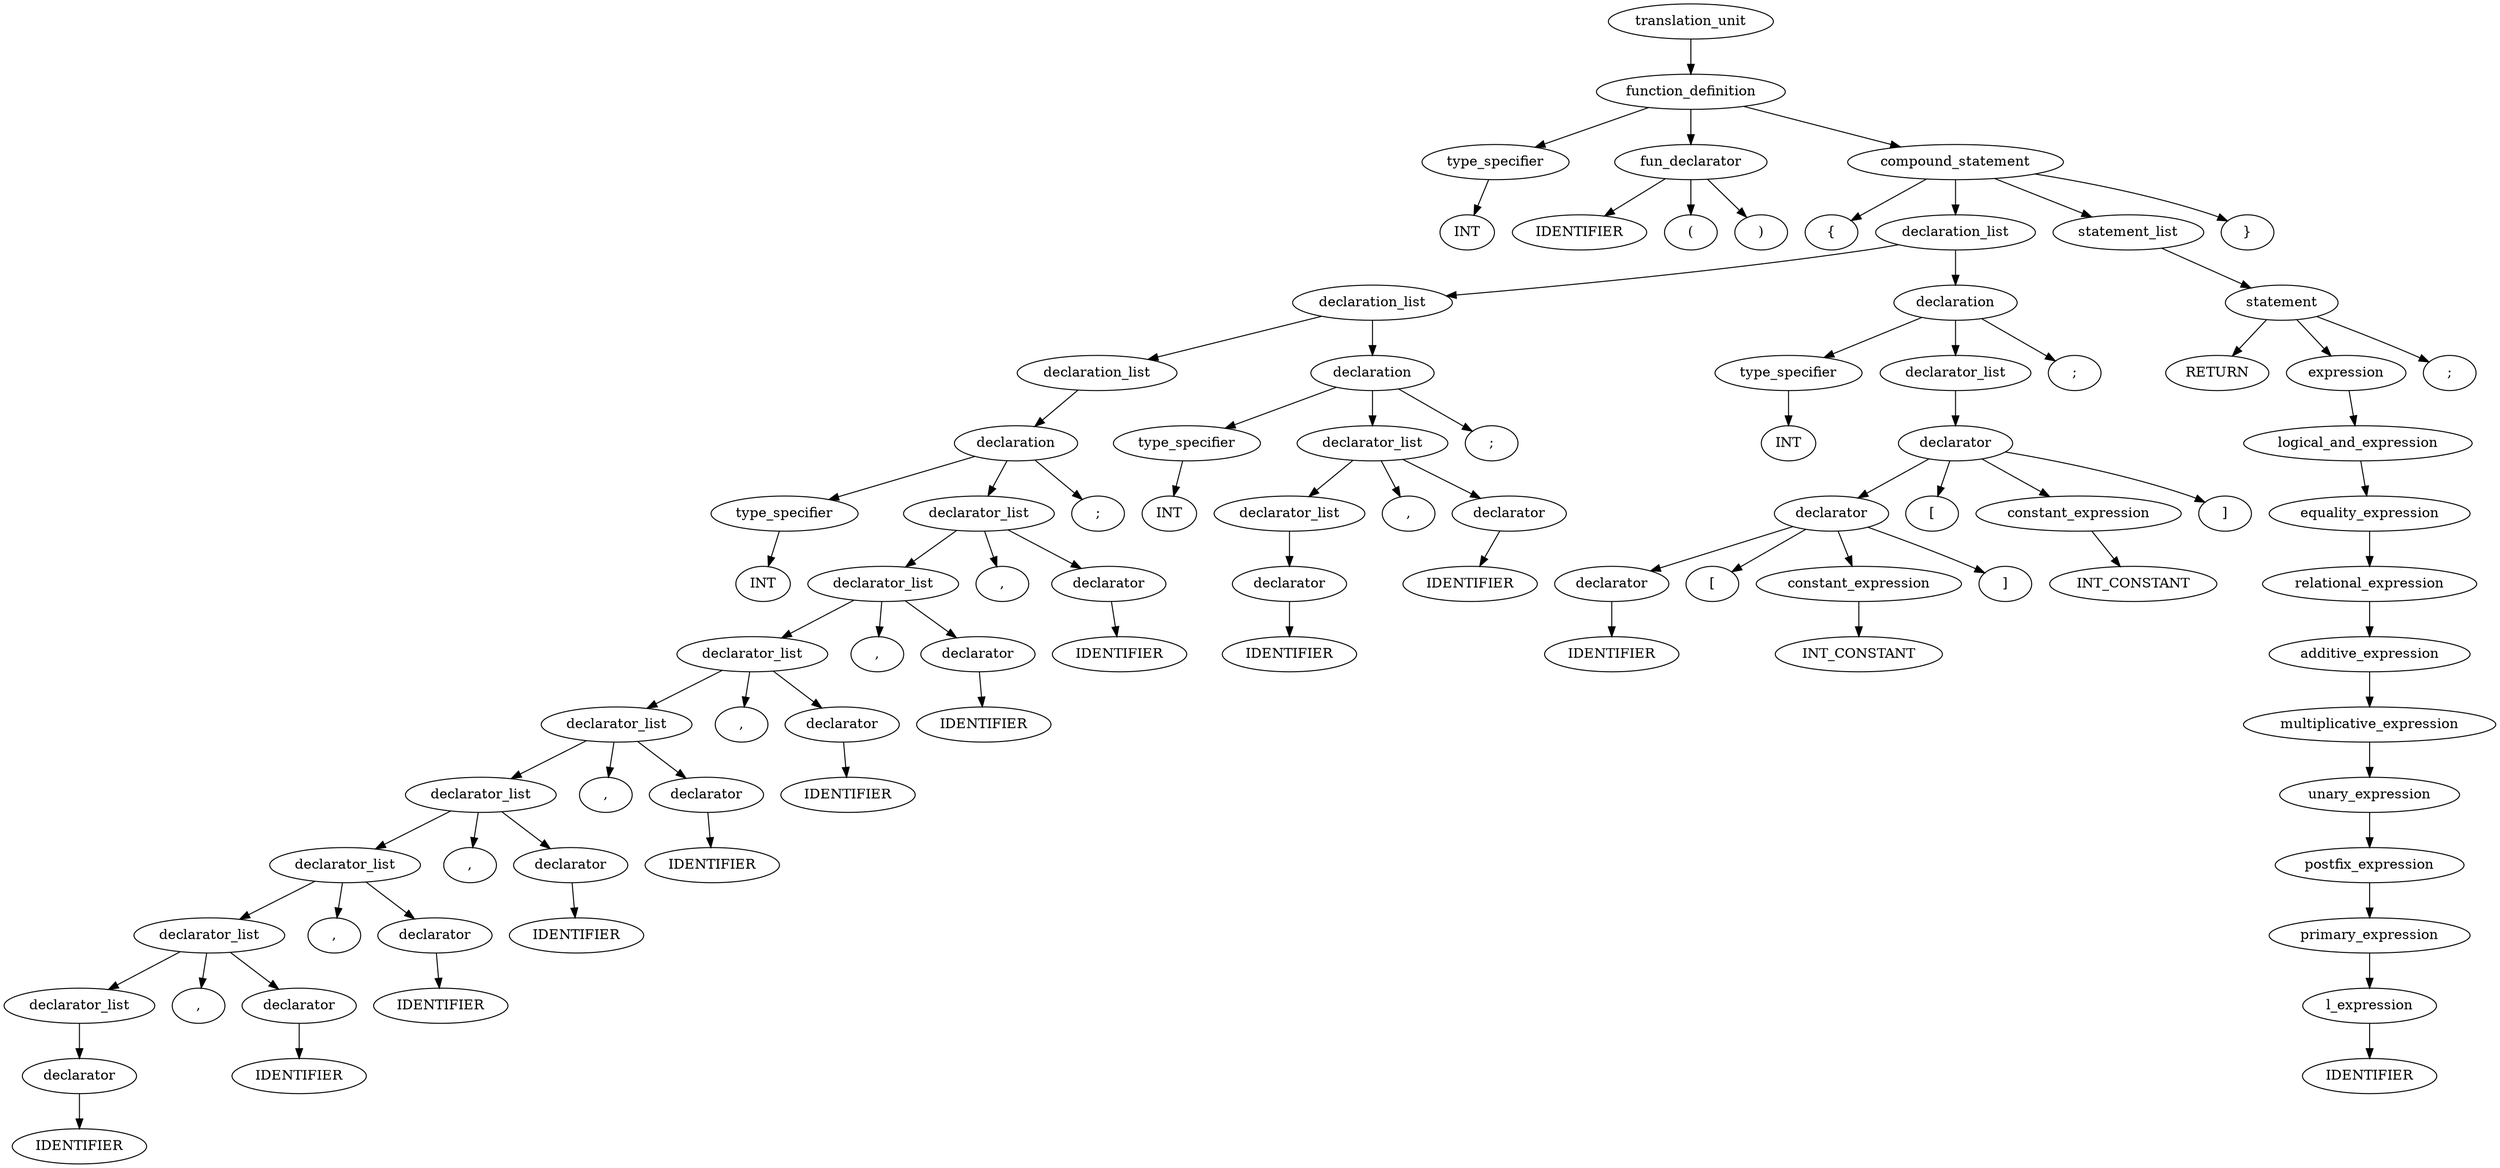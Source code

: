 digraph G {ordering=out;

1[label="type_specifier"]
1 -> 2
2[label="INT"]
3[label="fun_declarator"]
3 -> 4
4[label="IDENTIFIER"]
3 -> 5
5[label="("]
3 -> 6
6[label=")"]
7[label="type_specifier"]
7 -> 8
8[label="INT"]
9[label="declarator"]
9 -> 10
10[label="IDENTIFIER"]
11[label="declarator_list"]
11 -> 9
12[label="declarator"]
12 -> 13
13[label="IDENTIFIER"]
14[label="declarator_list"]
14 -> 11
14 -> 15
15[label=","]
14 -> 12
16[label="declarator"]
16 -> 17
17[label="IDENTIFIER"]
18[label="declarator_list"]
18 -> 14
18 -> 19
19[label=","]
18 -> 16
20[label="declarator"]
20 -> 21
21[label="IDENTIFIER"]
22[label="declarator_list"]
22 -> 18
22 -> 23
23[label=","]
22 -> 20
24[label="declarator"]
24 -> 25
25[label="IDENTIFIER"]
26[label="declarator_list"]
26 -> 22
26 -> 27
27[label=","]
26 -> 24
28[label="declarator"]
28 -> 29
29[label="IDENTIFIER"]
30[label="declarator_list"]
30 -> 26
30 -> 31
31[label=","]
30 -> 28
32[label="declarator"]
32 -> 33
33[label="IDENTIFIER"]
34[label="declarator_list"]
34 -> 30
34 -> 35
35[label=","]
34 -> 32
36[label="declarator"]
36 -> 37
37[label="IDENTIFIER"]
38[label="declarator_list"]
38 -> 34
38 -> 39
39[label=","]
38 -> 36
40[label="declaration"]
40 -> 7
40 -> 38
40 -> 41
41[label=";"]
42[label="declaration_list"]
42 -> 40
43[label="type_specifier"]
43 -> 44
44[label="INT"]
45[label="declarator"]
45 -> 46
46[label="IDENTIFIER"]
47[label="declarator_list"]
47 -> 45
48[label="declarator"]
48 -> 49
49[label="IDENTIFIER"]
50[label="declarator_list"]
50 -> 47
50 -> 51
51[label=","]
50 -> 48
52[label="declaration"]
52 -> 43
52 -> 50
52 -> 53
53[label=";"]
54[label="declaration_list"]
54 -> 42
54 -> 52
55[label="type_specifier"]
55 -> 56
56[label="INT"]
57[label="declarator"]
57 -> 58
58[label="IDENTIFIER"]
59[label="constant_expression"]
59 -> 60
60[label="INT_CONSTANT"]
61[label="declarator"]
61 -> 57
61 -> 62
62[label="["]
61 -> 59
61 -> 63
63[label="]"]
64[label="constant_expression"]
64 -> 65
65[label="INT_CONSTANT"]
66[label="declarator"]
66 -> 61
66 -> 67
67[label="["]
66 -> 64
66 -> 68
68[label="]"]
69[label="declarator_list"]
69 -> 66
70[label="declaration"]
70 -> 55
70 -> 69
70 -> 71
71[label=";"]
72[label="declaration_list"]
72 -> 54
72 -> 70
73[label="l_expression"]
73 -> 74
74[label="IDENTIFIER"]
75[label="primary_expression"]
75 -> 73
76[label="postfix_expression"]
76 -> 75
77[label="unary_expression"]
77 -> 76
78[label="multiplicative_expression"]
78 -> 77
79[label="additive_expression"]
79 -> 78
80[label="relational_expression"]
80 -> 79
81[label="equality_expression"]
81 -> 80
82[label="logical_and_expression"]
82 -> 81
83[label="expression"]
83 -> 82
84[label="statement"]
84 -> 85
85[label="RETURN"]
84 -> 83
84 -> 86
86[label=";"]
87[label="statement_list"]
87 -> 84
88[label="compound_statement"]
88 -> 89
89[label="{"]
88 -> 72
88 -> 87
88 -> 90
90[label="}"]
91[label="function_definition"]
91 -> 1
91 -> 3
91 -> 88
92[label="translation_unit"]
92 -> 91}
